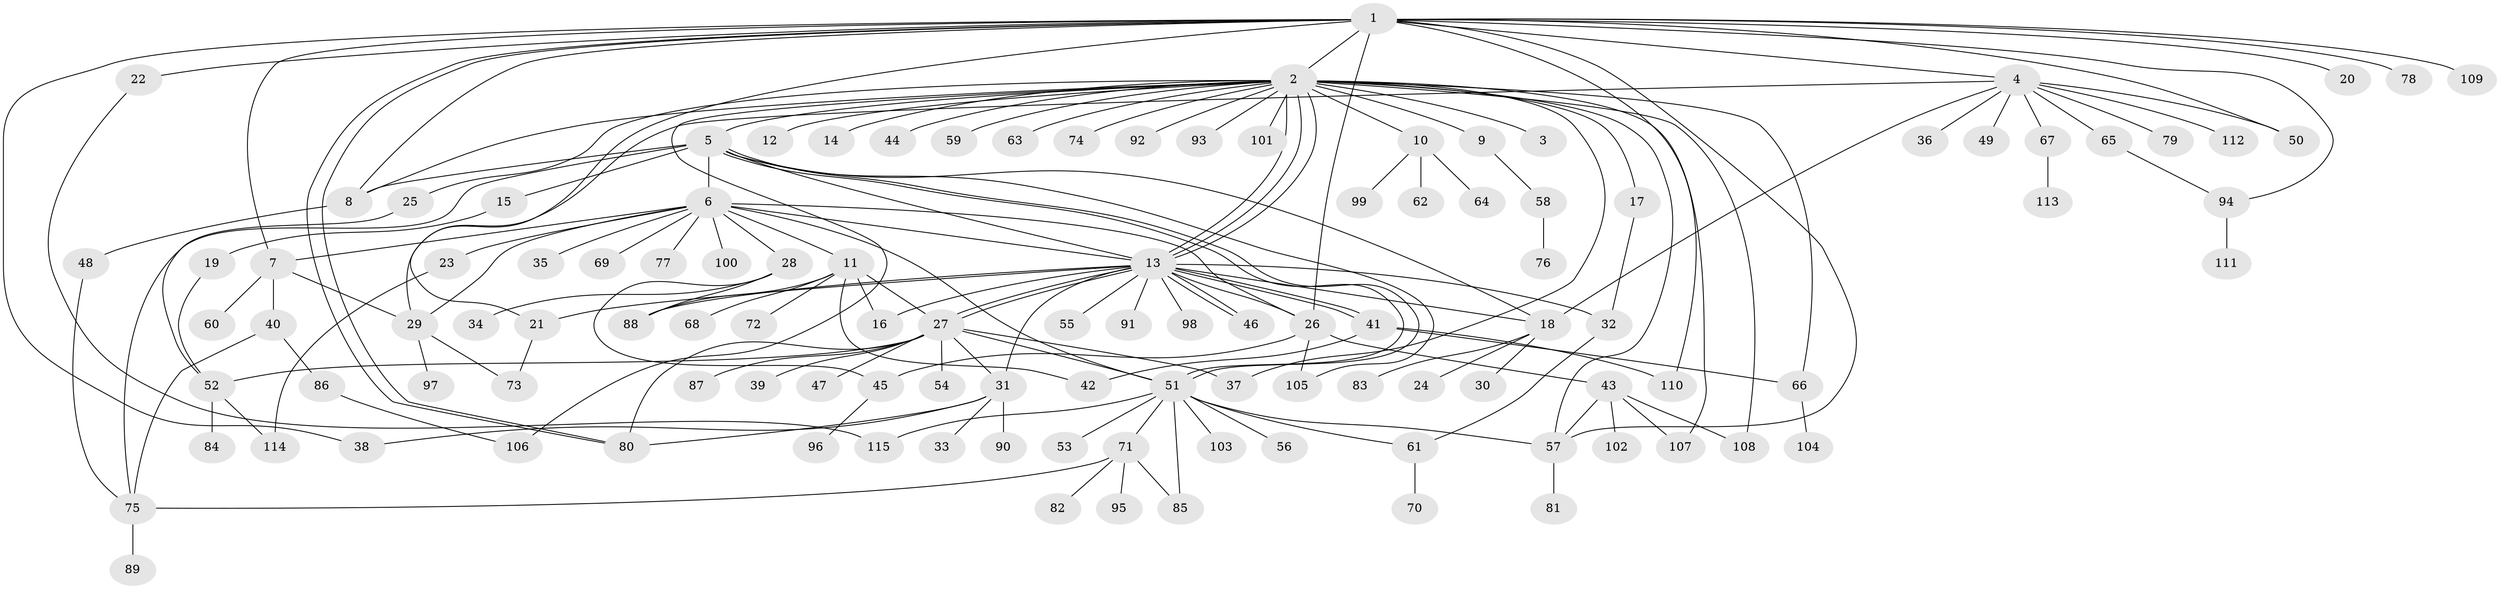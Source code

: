 // coarse degree distribution, {1: 0.7101449275362319, 10: 0.028985507246376812, 2: 0.15942028985507245, 3: 0.028985507246376812, 4: 0.014492753623188406, 12: 0.014492753623188406, 7: 0.014492753623188406, 32: 0.014492753623188406, 20: 0.014492753623188406}
// Generated by graph-tools (version 1.1) at 2025/50/03/04/25 21:50:51]
// undirected, 115 vertices, 168 edges
graph export_dot {
graph [start="1"]
  node [color=gray90,style=filled];
  1;
  2;
  3;
  4;
  5;
  6;
  7;
  8;
  9;
  10;
  11;
  12;
  13;
  14;
  15;
  16;
  17;
  18;
  19;
  20;
  21;
  22;
  23;
  24;
  25;
  26;
  27;
  28;
  29;
  30;
  31;
  32;
  33;
  34;
  35;
  36;
  37;
  38;
  39;
  40;
  41;
  42;
  43;
  44;
  45;
  46;
  47;
  48;
  49;
  50;
  51;
  52;
  53;
  54;
  55;
  56;
  57;
  58;
  59;
  60;
  61;
  62;
  63;
  64;
  65;
  66;
  67;
  68;
  69;
  70;
  71;
  72;
  73;
  74;
  75;
  76;
  77;
  78;
  79;
  80;
  81;
  82;
  83;
  84;
  85;
  86;
  87;
  88;
  89;
  90;
  91;
  92;
  93;
  94;
  95;
  96;
  97;
  98;
  99;
  100;
  101;
  102;
  103;
  104;
  105;
  106;
  107;
  108;
  109;
  110;
  111;
  112;
  113;
  114;
  115;
  1 -- 2;
  1 -- 4;
  1 -- 7;
  1 -- 8;
  1 -- 20;
  1 -- 21;
  1 -- 22;
  1 -- 26;
  1 -- 38;
  1 -- 50;
  1 -- 57;
  1 -- 78;
  1 -- 80;
  1 -- 80;
  1 -- 94;
  1 -- 109;
  1 -- 110;
  2 -- 3;
  2 -- 5;
  2 -- 8;
  2 -- 9;
  2 -- 10;
  2 -- 12;
  2 -- 13;
  2 -- 13;
  2 -- 13;
  2 -- 14;
  2 -- 17;
  2 -- 25;
  2 -- 37;
  2 -- 44;
  2 -- 57;
  2 -- 59;
  2 -- 63;
  2 -- 66;
  2 -- 74;
  2 -- 92;
  2 -- 93;
  2 -- 101;
  2 -- 106;
  2 -- 107;
  2 -- 108;
  4 -- 18;
  4 -- 29;
  4 -- 36;
  4 -- 49;
  4 -- 50;
  4 -- 65;
  4 -- 67;
  4 -- 79;
  4 -- 112;
  5 -- 6;
  5 -- 8;
  5 -- 13;
  5 -- 15;
  5 -- 18;
  5 -- 51;
  5 -- 51;
  5 -- 75;
  5 -- 105;
  6 -- 7;
  6 -- 11;
  6 -- 13;
  6 -- 23;
  6 -- 26;
  6 -- 28;
  6 -- 29;
  6 -- 35;
  6 -- 51;
  6 -- 69;
  6 -- 77;
  6 -- 100;
  7 -- 29;
  7 -- 40;
  7 -- 60;
  8 -- 48;
  9 -- 58;
  10 -- 62;
  10 -- 64;
  10 -- 99;
  11 -- 16;
  11 -- 27;
  11 -- 42;
  11 -- 68;
  11 -- 72;
  11 -- 88;
  13 -- 16;
  13 -- 18;
  13 -- 21;
  13 -- 26;
  13 -- 27;
  13 -- 27;
  13 -- 31;
  13 -- 32;
  13 -- 41;
  13 -- 41;
  13 -- 46;
  13 -- 46;
  13 -- 55;
  13 -- 88;
  13 -- 91;
  13 -- 98;
  15 -- 19;
  17 -- 32;
  18 -- 24;
  18 -- 30;
  18 -- 83;
  19 -- 52;
  21 -- 73;
  22 -- 115;
  23 -- 114;
  25 -- 52;
  26 -- 43;
  26 -- 45;
  26 -- 105;
  27 -- 31;
  27 -- 37;
  27 -- 39;
  27 -- 47;
  27 -- 51;
  27 -- 52;
  27 -- 54;
  27 -- 80;
  27 -- 87;
  28 -- 34;
  28 -- 45;
  28 -- 88;
  29 -- 73;
  29 -- 97;
  31 -- 33;
  31 -- 38;
  31 -- 80;
  31 -- 90;
  32 -- 61;
  40 -- 75;
  40 -- 86;
  41 -- 42;
  41 -- 66;
  41 -- 110;
  43 -- 57;
  43 -- 102;
  43 -- 107;
  43 -- 108;
  45 -- 96;
  48 -- 75;
  51 -- 53;
  51 -- 56;
  51 -- 57;
  51 -- 61;
  51 -- 71;
  51 -- 85;
  51 -- 103;
  51 -- 115;
  52 -- 84;
  52 -- 114;
  57 -- 81;
  58 -- 76;
  61 -- 70;
  65 -- 94;
  66 -- 104;
  67 -- 113;
  71 -- 75;
  71 -- 82;
  71 -- 85;
  71 -- 95;
  75 -- 89;
  86 -- 106;
  94 -- 111;
}
